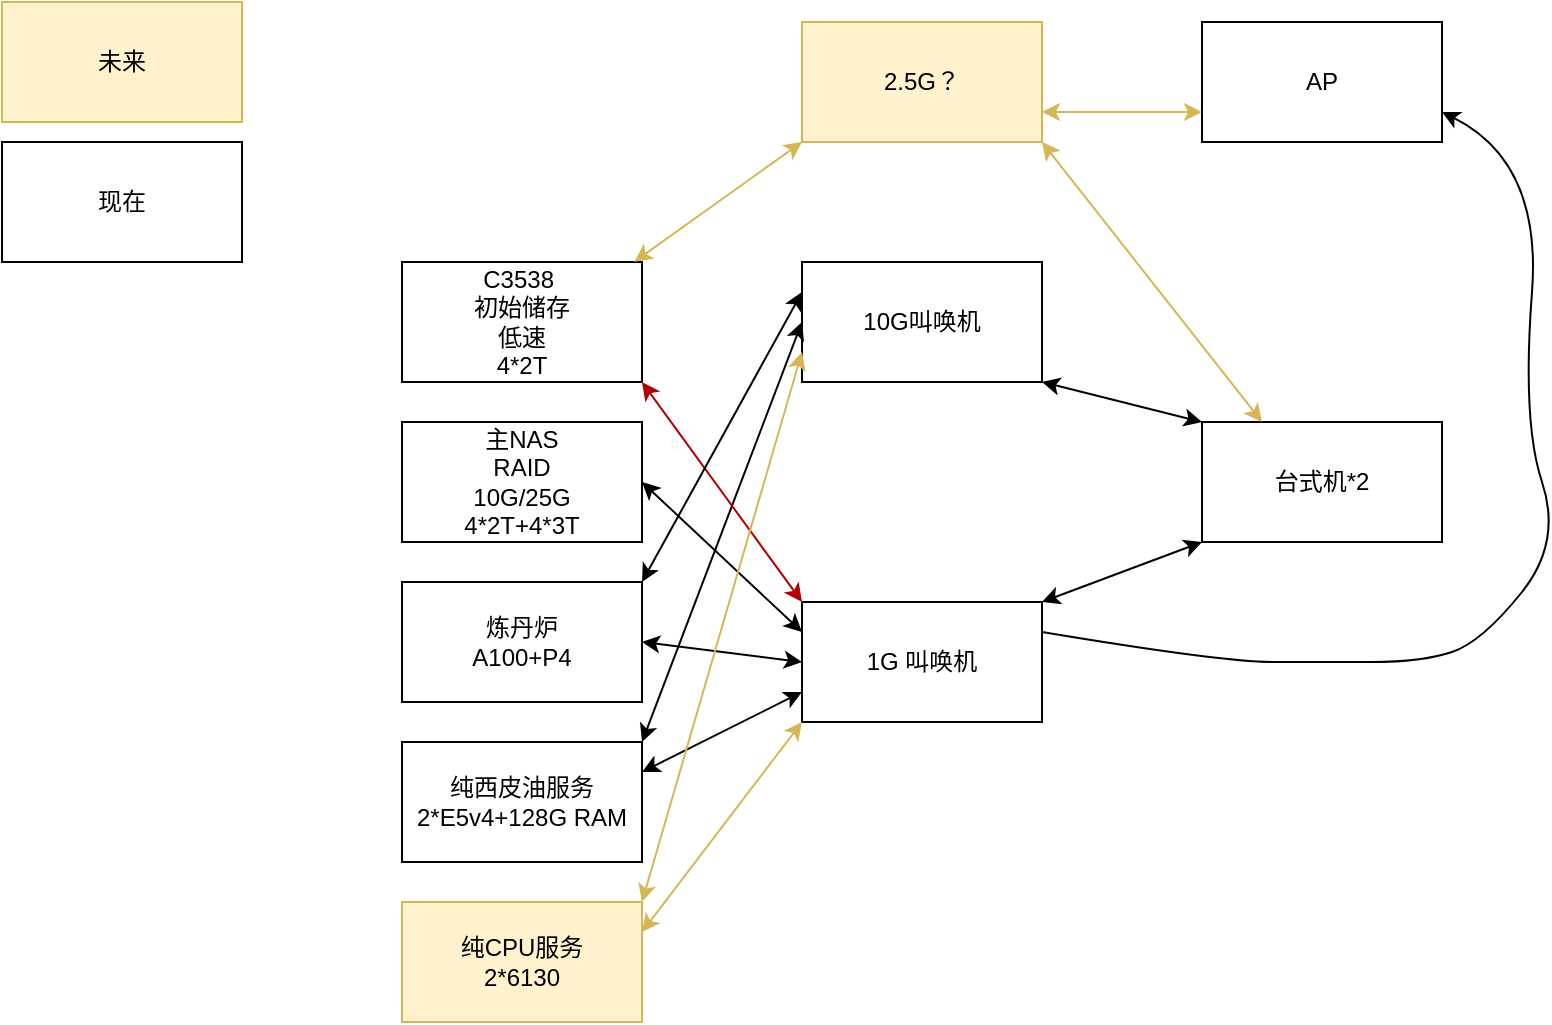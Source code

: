<mxfile version="22.1.7" type="github">
  <diagram name="ページ1" id="iyy-FmDARQk_RCOFZGkQ">
    <mxGraphModel dx="1185" dy="627" grid="1" gridSize="10" guides="1" tooltips="1" connect="1" arrows="1" fold="1" page="1" pageScale="1" pageWidth="827" pageHeight="1169" math="0" shadow="0">
      <root>
        <mxCell id="0" />
        <mxCell id="1" parent="0" />
        <mxCell id="lGqQYwf6AoQmiwW-iAFi-6" value="C3538&amp;nbsp;&lt;br&gt;初始储存&lt;br&gt;低速&lt;br&gt;4*2T" style="rounded=0;whiteSpace=wrap;html=1;" vertex="1" parent="1">
          <mxGeometry x="240" y="320" width="120" height="60" as="geometry" />
        </mxCell>
        <mxCell id="lGqQYwf6AoQmiwW-iAFi-7" value="主NAS&lt;br&gt;RAID&lt;br&gt;10G/25G&lt;br&gt;4*2T+4*3T" style="rounded=0;whiteSpace=wrap;html=1;" vertex="1" parent="1">
          <mxGeometry x="240" y="400" width="120" height="60" as="geometry" />
        </mxCell>
        <mxCell id="lGqQYwf6AoQmiwW-iAFi-8" value="炼丹炉&lt;br&gt;A100+P4" style="rounded=0;whiteSpace=wrap;html=1;" vertex="1" parent="1">
          <mxGeometry x="240" y="480" width="120" height="60" as="geometry" />
        </mxCell>
        <mxCell id="lGqQYwf6AoQmiwW-iAFi-10" value="10G叫唤机" style="rounded=0;whiteSpace=wrap;html=1;" vertex="1" parent="1">
          <mxGeometry x="440" y="320" width="120" height="60" as="geometry" />
        </mxCell>
        <mxCell id="lGqQYwf6AoQmiwW-iAFi-11" value="1G 叫唤机" style="rounded=0;whiteSpace=wrap;html=1;" vertex="1" parent="1">
          <mxGeometry x="440" y="490" width="120" height="60" as="geometry" />
        </mxCell>
        <mxCell id="lGqQYwf6AoQmiwW-iAFi-12" value="台式机*2" style="rounded=0;whiteSpace=wrap;html=1;" vertex="1" parent="1">
          <mxGeometry x="640" y="400" width="120" height="60" as="geometry" />
        </mxCell>
        <mxCell id="lGqQYwf6AoQmiwW-iAFi-31" value="纯西皮油服务&lt;br&gt;2*E5v4+128G RAM" style="rounded=0;whiteSpace=wrap;html=1;" vertex="1" parent="1">
          <mxGeometry x="240" y="560" width="120" height="60" as="geometry" />
        </mxCell>
        <mxCell id="lGqQYwf6AoQmiwW-iAFi-34" value="" style="endArrow=classic;startArrow=classic;html=1;rounded=0;exitX=1;exitY=0;exitDx=0;exitDy=0;entryX=0;entryY=0.5;entryDx=0;entryDy=0;" edge="1" parent="1" source="lGqQYwf6AoQmiwW-iAFi-31" target="lGqQYwf6AoQmiwW-iAFi-10">
          <mxGeometry width="50" height="50" relative="1" as="geometry">
            <mxPoint x="400" y="660" as="sourcePoint" />
            <mxPoint x="450" y="610" as="targetPoint" />
          </mxGeometry>
        </mxCell>
        <mxCell id="lGqQYwf6AoQmiwW-iAFi-35" value="" style="endArrow=classic;startArrow=classic;html=1;rounded=0;exitX=1;exitY=0.5;exitDx=0;exitDy=0;entryX=0;entryY=0.25;entryDx=0;entryDy=0;" edge="1" parent="1" source="lGqQYwf6AoQmiwW-iAFi-7" target="lGqQYwf6AoQmiwW-iAFi-11">
          <mxGeometry width="50" height="50" relative="1" as="geometry">
            <mxPoint x="420" y="460" as="sourcePoint" />
            <mxPoint x="470" y="410" as="targetPoint" />
          </mxGeometry>
        </mxCell>
        <mxCell id="lGqQYwf6AoQmiwW-iAFi-36" value="" style="endArrow=classic;startArrow=classic;html=1;rounded=0;exitX=1;exitY=0.5;exitDx=0;exitDy=0;entryX=0;entryY=0.5;entryDx=0;entryDy=0;" edge="1" parent="1" source="lGqQYwf6AoQmiwW-iAFi-8" target="lGqQYwf6AoQmiwW-iAFi-11">
          <mxGeometry width="50" height="50" relative="1" as="geometry">
            <mxPoint x="420" y="460" as="sourcePoint" />
            <mxPoint x="470" y="410" as="targetPoint" />
          </mxGeometry>
        </mxCell>
        <mxCell id="lGqQYwf6AoQmiwW-iAFi-37" value="" style="endArrow=classic;startArrow=classic;html=1;rounded=0;exitX=1;exitY=1;exitDx=0;exitDy=0;entryX=0;entryY=0;entryDx=0;entryDy=0;fillColor=#e51400;strokeColor=#B20000;" edge="1" parent="1" source="lGqQYwf6AoQmiwW-iAFi-6" target="lGqQYwf6AoQmiwW-iAFi-11">
          <mxGeometry width="50" height="50" relative="1" as="geometry">
            <mxPoint x="420" y="460" as="sourcePoint" />
            <mxPoint x="470" y="410" as="targetPoint" />
          </mxGeometry>
        </mxCell>
        <mxCell id="lGqQYwf6AoQmiwW-iAFi-38" value="" style="endArrow=classic;startArrow=classic;html=1;rounded=0;exitX=1;exitY=0.25;exitDx=0;exitDy=0;entryX=0;entryY=0.75;entryDx=0;entryDy=0;" edge="1" parent="1" source="lGqQYwf6AoQmiwW-iAFi-31" target="lGqQYwf6AoQmiwW-iAFi-11">
          <mxGeometry width="50" height="50" relative="1" as="geometry">
            <mxPoint x="420" y="460" as="sourcePoint" />
            <mxPoint x="470" y="410" as="targetPoint" />
          </mxGeometry>
        </mxCell>
        <mxCell id="lGqQYwf6AoQmiwW-iAFi-39" value="" style="endArrow=classic;startArrow=classic;html=1;rounded=0;exitX=1;exitY=0;exitDx=0;exitDy=0;entryX=0;entryY=0.25;entryDx=0;entryDy=0;" edge="1" parent="1" source="lGqQYwf6AoQmiwW-iAFi-8" target="lGqQYwf6AoQmiwW-iAFi-10">
          <mxGeometry width="50" height="50" relative="1" as="geometry">
            <mxPoint x="420" y="460" as="sourcePoint" />
            <mxPoint x="470" y="410" as="targetPoint" />
          </mxGeometry>
        </mxCell>
        <mxCell id="lGqQYwf6AoQmiwW-iAFi-40" value="" style="endArrow=classic;startArrow=classic;html=1;rounded=0;exitX=0.968;exitY=-0.002;exitDx=0;exitDy=0;exitPerimeter=0;entryX=0;entryY=1;entryDx=0;entryDy=0;fillColor=#fff2cc;strokeColor=#d6b656;" edge="1" parent="1" source="lGqQYwf6AoQmiwW-iAFi-6" target="lGqQYwf6AoQmiwW-iAFi-41">
          <mxGeometry width="50" height="50" relative="1" as="geometry">
            <mxPoint x="300" y="270" as="sourcePoint" />
            <mxPoint x="350" y="220" as="targetPoint" />
          </mxGeometry>
        </mxCell>
        <mxCell id="lGqQYwf6AoQmiwW-iAFi-41" value="2.5G？" style="rounded=0;whiteSpace=wrap;html=1;fillColor=#fff2cc;strokeColor=#d6b656;" vertex="1" parent="1">
          <mxGeometry x="440" y="200" width="120" height="60" as="geometry" />
        </mxCell>
        <mxCell id="lGqQYwf6AoQmiwW-iAFi-43" value="" style="endArrow=classic;startArrow=classic;html=1;rounded=0;exitX=1;exitY=1;exitDx=0;exitDy=0;entryX=0;entryY=0;entryDx=0;entryDy=0;" edge="1" parent="1" source="lGqQYwf6AoQmiwW-iAFi-10" target="lGqQYwf6AoQmiwW-iAFi-12">
          <mxGeometry width="50" height="50" relative="1" as="geometry">
            <mxPoint x="580" y="420" as="sourcePoint" />
            <mxPoint x="630" y="370" as="targetPoint" />
          </mxGeometry>
        </mxCell>
        <mxCell id="lGqQYwf6AoQmiwW-iAFi-44" value="" style="endArrow=classic;startArrow=classic;html=1;rounded=0;exitX=1;exitY=0;exitDx=0;exitDy=0;entryX=0;entryY=1;entryDx=0;entryDy=0;" edge="1" parent="1" source="lGqQYwf6AoQmiwW-iAFi-11" target="lGqQYwf6AoQmiwW-iAFi-12">
          <mxGeometry width="50" height="50" relative="1" as="geometry">
            <mxPoint x="580" y="510" as="sourcePoint" />
            <mxPoint x="630" y="460" as="targetPoint" />
          </mxGeometry>
        </mxCell>
        <mxCell id="lGqQYwf6AoQmiwW-iAFi-45" value="" style="endArrow=classic;startArrow=classic;html=1;rounded=0;entryX=1;entryY=1;entryDx=0;entryDy=0;exitX=0.25;exitY=0;exitDx=0;exitDy=0;fillColor=#fff2cc;strokeColor=#d6b656;" edge="1" parent="1" source="lGqQYwf6AoQmiwW-iAFi-12" target="lGqQYwf6AoQmiwW-iAFi-41">
          <mxGeometry width="50" height="50" relative="1" as="geometry">
            <mxPoint x="420" y="460" as="sourcePoint" />
            <mxPoint x="470" y="410" as="targetPoint" />
          </mxGeometry>
        </mxCell>
        <mxCell id="lGqQYwf6AoQmiwW-iAFi-46" value="AP" style="rounded=0;whiteSpace=wrap;html=1;" vertex="1" parent="1">
          <mxGeometry x="640" y="200" width="120" height="60" as="geometry" />
        </mxCell>
        <mxCell id="lGqQYwf6AoQmiwW-iAFi-47" value="" style="endArrow=classic;startArrow=classic;html=1;rounded=0;exitX=1;exitY=0.75;exitDx=0;exitDy=0;entryX=0;entryY=0.75;entryDx=0;entryDy=0;fillColor=#fff2cc;strokeColor=#d6b656;" edge="1" parent="1" source="lGqQYwf6AoQmiwW-iAFi-41" target="lGqQYwf6AoQmiwW-iAFi-46">
          <mxGeometry width="50" height="50" relative="1" as="geometry">
            <mxPoint x="650" y="330" as="sourcePoint" />
            <mxPoint x="700" y="280" as="targetPoint" />
          </mxGeometry>
        </mxCell>
        <mxCell id="lGqQYwf6AoQmiwW-iAFi-48" value="" style="curved=1;endArrow=classic;html=1;rounded=0;exitX=1;exitY=0.25;exitDx=0;exitDy=0;entryX=1;entryY=0.75;entryDx=0;entryDy=0;" edge="1" parent="1" source="lGqQYwf6AoQmiwW-iAFi-11" target="lGqQYwf6AoQmiwW-iAFi-46">
          <mxGeometry width="50" height="50" relative="1" as="geometry">
            <mxPoint x="600" y="580" as="sourcePoint" />
            <mxPoint x="650" y="530" as="targetPoint" />
            <Array as="points">
              <mxPoint x="650" y="520" />
              <mxPoint x="700" y="520" />
              <mxPoint x="750" y="520" />
              <mxPoint x="780" y="510" />
              <mxPoint x="820" y="460" />
              <mxPoint x="800" y="400" />
              <mxPoint x="810" y="270" />
            </Array>
          </mxGeometry>
        </mxCell>
        <mxCell id="lGqQYwf6AoQmiwW-iAFi-50" value="纯CPU服务&lt;br&gt;2*6130" style="rounded=0;whiteSpace=wrap;html=1;fillColor=#fff2cc;strokeColor=#d6b656;" vertex="1" parent="1">
          <mxGeometry x="240" y="640" width="120" height="60" as="geometry" />
        </mxCell>
        <mxCell id="lGqQYwf6AoQmiwW-iAFi-52" value="" style="endArrow=classic;startArrow=classic;html=1;rounded=0;exitX=1;exitY=0;exitDx=0;exitDy=0;entryX=0;entryY=0.75;entryDx=0;entryDy=0;fillColor=#fff2cc;strokeColor=#d6b656;" edge="1" parent="1" source="lGqQYwf6AoQmiwW-iAFi-50" target="lGqQYwf6AoQmiwW-iAFi-10">
          <mxGeometry width="50" height="50" relative="1" as="geometry">
            <mxPoint x="410" y="660" as="sourcePoint" />
            <mxPoint x="460" y="610" as="targetPoint" />
          </mxGeometry>
        </mxCell>
        <mxCell id="lGqQYwf6AoQmiwW-iAFi-53" value="" style="endArrow=classic;startArrow=classic;html=1;rounded=0;exitX=1;exitY=0.25;exitDx=0;exitDy=0;entryX=0;entryY=1;entryDx=0;entryDy=0;fillColor=#fff2cc;strokeColor=#d6b656;" edge="1" parent="1" source="lGqQYwf6AoQmiwW-iAFi-50" target="lGqQYwf6AoQmiwW-iAFi-11">
          <mxGeometry width="50" height="50" relative="1" as="geometry">
            <mxPoint x="410" y="680" as="sourcePoint" />
            <mxPoint x="460" y="630" as="targetPoint" />
          </mxGeometry>
        </mxCell>
        <mxCell id="lGqQYwf6AoQmiwW-iAFi-55" value="未来" style="rounded=0;whiteSpace=wrap;html=1;fillColor=#fff2cc;strokeColor=#d6b656;" vertex="1" parent="1">
          <mxGeometry x="40" y="190" width="120" height="60" as="geometry" />
        </mxCell>
        <mxCell id="lGqQYwf6AoQmiwW-iAFi-56" value="现在" style="rounded=0;whiteSpace=wrap;html=1;" vertex="1" parent="1">
          <mxGeometry x="40" y="260" width="120" height="60" as="geometry" />
        </mxCell>
      </root>
    </mxGraphModel>
  </diagram>
</mxfile>
